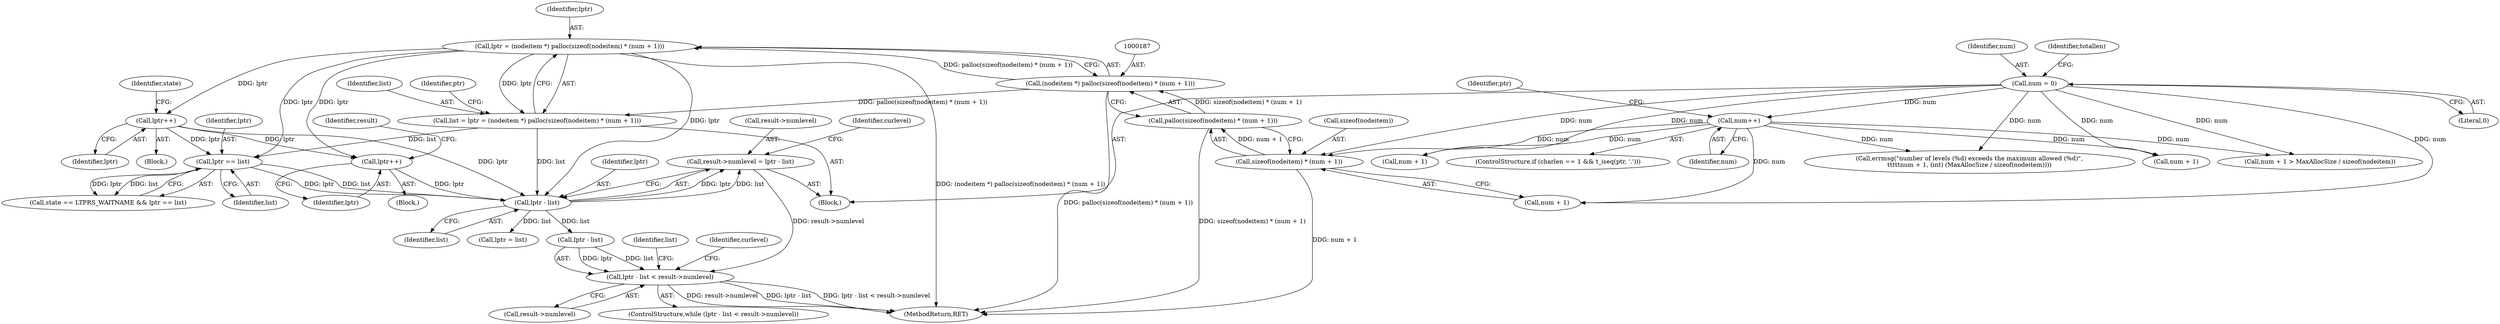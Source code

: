 digraph "0_postgres_31400a673325147e1205326008e32135a78b4d8a_8@integer" {
"1000383" [label="(Call,result->numlevel = lptr - list)"];
"1000387" [label="(Call,lptr - list)"];
"1000348" [label="(Call,lptr++)"];
"1000184" [label="(Call,lptr = (nodeitem *) palloc(sizeof(nodeitem) * (num + 1)))"];
"1000186" [label="(Call,(nodeitem *) palloc(sizeof(nodeitem) * (num + 1)))"];
"1000188" [label="(Call,palloc(sizeof(nodeitem) * (num + 1)))"];
"1000189" [label="(Call,sizeof(nodeitem) * (num + 1))"];
"1000152" [label="(Call,num++)"];
"1000115" [label="(Call,num = 0)"];
"1000282" [label="(Call,lptr++)"];
"1000357" [label="(Call,lptr == list)"];
"1000182" [label="(Call,list = lptr = (nodeitem *) palloc(sizeof(nodeitem) * (num + 1)))"];
"1000398" [label="(Call,lptr - list < result->numlevel)"];
"1000159" [label="(Call,num + 1)"];
"1000189" [label="(Call,sizeof(nodeitem) * (num + 1))"];
"1000283" [label="(Identifier,lptr)"];
"1000183" [label="(Identifier,list)"];
"1000153" [label="(Identifier,num)"];
"1000358" [label="(Identifier,lptr)"];
"1000348" [label="(Call,lptr++)"];
"1000244" [label="(Block,)"];
"1000192" [label="(Call,num + 1)"];
"1000387" [label="(Call,lptr - list)"];
"1000190" [label="(Call,sizeof(nodeitem))"];
"1000388" [label="(Identifier,lptr)"];
"1000117" [label="(Literal,0)"];
"1000116" [label="(Identifier,num)"];
"1000408" [label="(Identifier,curlevel)"];
"1000384" [label="(Call,result->numlevel)"];
"1000171" [label="(Call,errmsg(\"number of levels (%d) exceeds the maximum allowed (%d)\",\n\t\t\t\t\tnum + 1, (int) (MaxAllocSize / sizeof(nodeitem))))"];
"1000310" [label="(Block,)"];
"1000120" [label="(Identifier,totallen)"];
"1000173" [label="(Call,num + 1)"];
"1000115" [label="(Call,num = 0)"];
"1000399" [label="(Call,lptr - list)"];
"1000391" [label="(Identifier,curlevel)"];
"1000103" [label="(Block,)"];
"1000144" [label="(ControlStructure,if (charlen == 1 && t_iseq(ptr, '.')))"];
"1000371" [label="(Identifier,result)"];
"1000402" [label="(Call,result->numlevel)"];
"1000158" [label="(Call,num + 1 > MaxAllocSize / sizeof(nodeitem))"];
"1000285" [label="(Identifier,state)"];
"1000182" [label="(Call,list = lptr = (nodeitem *) palloc(sizeof(nodeitem) * (num + 1)))"];
"1000282" [label="(Call,lptr++)"];
"1000435" [label="(MethodReturn,RET)"];
"1000353" [label="(Call,state == LTPRS_WAITNAME && lptr == list)"];
"1000359" [label="(Identifier,list)"];
"1000398" [label="(Call,lptr - list < result->numlevel)"];
"1000196" [label="(Identifier,ptr)"];
"1000152" [label="(Call,num++)"];
"1000432" [label="(Identifier,list)"];
"1000389" [label="(Identifier,list)"];
"1000155" [label="(Identifier,ptr)"];
"1000185" [label="(Identifier,lptr)"];
"1000394" [label="(Call,lptr = list)"];
"1000184" [label="(Call,lptr = (nodeitem *) palloc(sizeof(nodeitem) * (num + 1)))"];
"1000397" [label="(ControlStructure,while (lptr - list < result->numlevel))"];
"1000357" [label="(Call,lptr == list)"];
"1000383" [label="(Call,result->numlevel = lptr - list)"];
"1000186" [label="(Call,(nodeitem *) palloc(sizeof(nodeitem) * (num + 1)))"];
"1000349" [label="(Identifier,lptr)"];
"1000188" [label="(Call,palloc(sizeof(nodeitem) * (num + 1)))"];
"1000383" -> "1000103"  [label="AST: "];
"1000383" -> "1000387"  [label="CFG: "];
"1000384" -> "1000383"  [label="AST: "];
"1000387" -> "1000383"  [label="AST: "];
"1000391" -> "1000383"  [label="CFG: "];
"1000387" -> "1000383"  [label="DDG: lptr"];
"1000387" -> "1000383"  [label="DDG: list"];
"1000383" -> "1000398"  [label="DDG: result->numlevel"];
"1000387" -> "1000389"  [label="CFG: "];
"1000388" -> "1000387"  [label="AST: "];
"1000389" -> "1000387"  [label="AST: "];
"1000348" -> "1000387"  [label="DDG: lptr"];
"1000184" -> "1000387"  [label="DDG: lptr"];
"1000357" -> "1000387"  [label="DDG: lptr"];
"1000357" -> "1000387"  [label="DDG: list"];
"1000282" -> "1000387"  [label="DDG: lptr"];
"1000182" -> "1000387"  [label="DDG: list"];
"1000387" -> "1000394"  [label="DDG: list"];
"1000387" -> "1000399"  [label="DDG: list"];
"1000348" -> "1000310"  [label="AST: "];
"1000348" -> "1000349"  [label="CFG: "];
"1000349" -> "1000348"  [label="AST: "];
"1000371" -> "1000348"  [label="CFG: "];
"1000184" -> "1000348"  [label="DDG: lptr"];
"1000282" -> "1000348"  [label="DDG: lptr"];
"1000184" -> "1000182"  [label="AST: "];
"1000184" -> "1000186"  [label="CFG: "];
"1000185" -> "1000184"  [label="AST: "];
"1000186" -> "1000184"  [label="AST: "];
"1000182" -> "1000184"  [label="CFG: "];
"1000184" -> "1000435"  [label="DDG: (nodeitem *) palloc(sizeof(nodeitem) * (num + 1))"];
"1000184" -> "1000182"  [label="DDG: lptr"];
"1000186" -> "1000184"  [label="DDG: palloc(sizeof(nodeitem) * (num + 1))"];
"1000184" -> "1000282"  [label="DDG: lptr"];
"1000184" -> "1000357"  [label="DDG: lptr"];
"1000186" -> "1000188"  [label="CFG: "];
"1000187" -> "1000186"  [label="AST: "];
"1000188" -> "1000186"  [label="AST: "];
"1000186" -> "1000435"  [label="DDG: palloc(sizeof(nodeitem) * (num + 1))"];
"1000186" -> "1000182"  [label="DDG: palloc(sizeof(nodeitem) * (num + 1))"];
"1000188" -> "1000186"  [label="DDG: sizeof(nodeitem) * (num + 1)"];
"1000188" -> "1000189"  [label="CFG: "];
"1000189" -> "1000188"  [label="AST: "];
"1000188" -> "1000435"  [label="DDG: sizeof(nodeitem) * (num + 1)"];
"1000189" -> "1000188"  [label="DDG: num + 1"];
"1000189" -> "1000192"  [label="CFG: "];
"1000190" -> "1000189"  [label="AST: "];
"1000192" -> "1000189"  [label="AST: "];
"1000189" -> "1000435"  [label="DDG: num + 1"];
"1000152" -> "1000189"  [label="DDG: num"];
"1000115" -> "1000189"  [label="DDG: num"];
"1000152" -> "1000144"  [label="AST: "];
"1000152" -> "1000153"  [label="CFG: "];
"1000153" -> "1000152"  [label="AST: "];
"1000155" -> "1000152"  [label="CFG: "];
"1000115" -> "1000152"  [label="DDG: num"];
"1000152" -> "1000158"  [label="DDG: num"];
"1000152" -> "1000159"  [label="DDG: num"];
"1000152" -> "1000171"  [label="DDG: num"];
"1000152" -> "1000173"  [label="DDG: num"];
"1000152" -> "1000192"  [label="DDG: num"];
"1000115" -> "1000103"  [label="AST: "];
"1000115" -> "1000117"  [label="CFG: "];
"1000116" -> "1000115"  [label="AST: "];
"1000117" -> "1000115"  [label="AST: "];
"1000120" -> "1000115"  [label="CFG: "];
"1000115" -> "1000158"  [label="DDG: num"];
"1000115" -> "1000159"  [label="DDG: num"];
"1000115" -> "1000171"  [label="DDG: num"];
"1000115" -> "1000173"  [label="DDG: num"];
"1000115" -> "1000192"  [label="DDG: num"];
"1000282" -> "1000244"  [label="AST: "];
"1000282" -> "1000283"  [label="CFG: "];
"1000283" -> "1000282"  [label="AST: "];
"1000285" -> "1000282"  [label="CFG: "];
"1000282" -> "1000357"  [label="DDG: lptr"];
"1000357" -> "1000353"  [label="AST: "];
"1000357" -> "1000359"  [label="CFG: "];
"1000358" -> "1000357"  [label="AST: "];
"1000359" -> "1000357"  [label="AST: "];
"1000353" -> "1000357"  [label="CFG: "];
"1000357" -> "1000353"  [label="DDG: lptr"];
"1000357" -> "1000353"  [label="DDG: list"];
"1000182" -> "1000357"  [label="DDG: list"];
"1000182" -> "1000103"  [label="AST: "];
"1000183" -> "1000182"  [label="AST: "];
"1000196" -> "1000182"  [label="CFG: "];
"1000398" -> "1000397"  [label="AST: "];
"1000398" -> "1000402"  [label="CFG: "];
"1000399" -> "1000398"  [label="AST: "];
"1000402" -> "1000398"  [label="AST: "];
"1000408" -> "1000398"  [label="CFG: "];
"1000432" -> "1000398"  [label="CFG: "];
"1000398" -> "1000435"  [label="DDG: lptr - list < result->numlevel"];
"1000398" -> "1000435"  [label="DDG: result->numlevel"];
"1000398" -> "1000435"  [label="DDG: lptr - list"];
"1000399" -> "1000398"  [label="DDG: lptr"];
"1000399" -> "1000398"  [label="DDG: list"];
}
